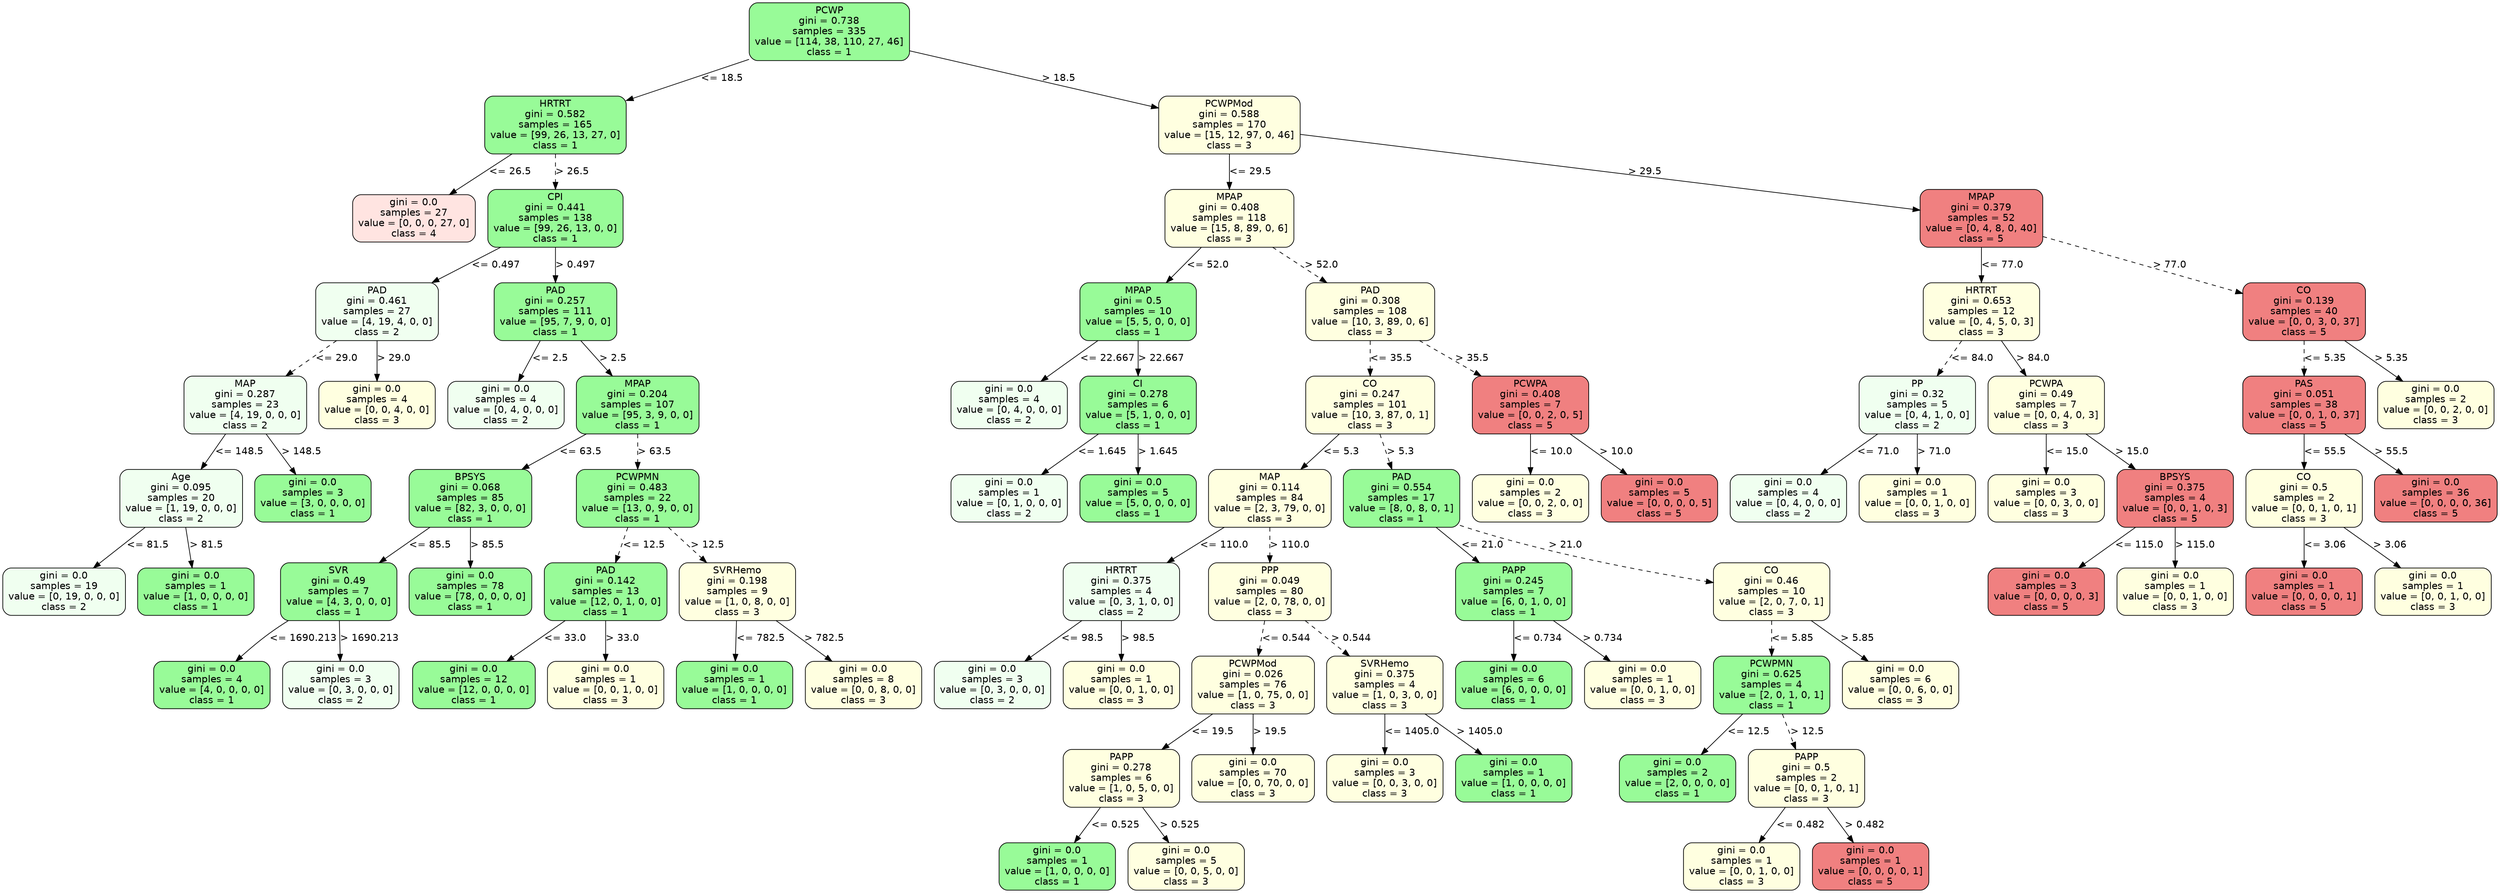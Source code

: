strict digraph Tree {
	graph [bb="0,0,3056,1274"];
	node [color=black,
		fontname=helvetica,
		label="\N",
		shape=box,
		style="filled, rounded"
	];
	edge [fontname=helvetica];
	0	[fillcolor=palegreen,
		height=1.1528,
		label="PCWP\ngini = 0.738\nsamples = 335\nvalue = [114, 38, 110, 27, 46]\nclass = 1",
		pos="1010.5,1232.5",
		width=2.6667];
	1	[fillcolor=palegreen,
		height=1.1528,
		label="HRTRT\ngini = 0.582\nsamples = 165\nvalue = [99, 26, 13, 27, 0]\nclass = 1",
		pos="674.5,1098.5",
		width=2.3611];
	0 -> 1	[label="<= 18.5",
		labelangle=45,
		labeldistance=2.5,
		lp="877,1165.5",
		op="<=",
		param=18.5,
		pos="e,759.64,1132.9 914.22,1193.7 868.68,1175.8 814.5,1154.5 769.17,1136.7",
		style=solid];
	26	[fillcolor=lightyellow,
		height=1.1528,
		label="PCWPMod\ngini = 0.588\nsamples = 170\nvalue = [15, 12, 97, 0, 46]\nclass = 3",
		pos="1501.5,1098.5",
		width=2.3611];
	0 -> 26	[label="> 18.5",
		labelangle=-45,
		labeldistance=2.5,
		lp="1291,1165.5",
		op=">",
		param=18.5,
		pos="e,1416.3,1122.4 1106.6,1205.7 1193.3,1182.4 1320.1,1148.3 1406.5,1125",
		style=solid];
	2	[fillcolor=mistyrose,
		height=0.94444,
		label="gini = 0.0\nsamples = 27\nvalue = [0, 0, 0, 27, 0]\nclass = 4",
		pos="501.5,964.5",
		width=2.0417];
	1 -> 2	[label="<= 26.5",
		lp="617,1031.5",
		op="<=",
		param=26.5,
		pos="e,544.79,998.53 621.18,1056.8 599.44,1040.2 574.4,1021.1 552.86,1004.7",
		style=solid];
	3	[fillcolor=palegreen,
		height=1.1528,
		label="CPI\ngini = 0.441\nsamples = 138\nvalue = [99, 26, 13, 0, 0]\nclass = 1",
		pos="674.5,964.5",
		width=2.25];
	1 -> 3	[label="> 26.5",
		lp="694,1031.5",
		op=">",
		param=26.5,
		pos="e,674.5,1006.3 674.5,1056.8 674.5,1044 674.5,1029.7 674.5,1016.3",
		style=dashed];
	4	[fillcolor=honeydew,
		height=1.1528,
		label="PAD\ngini = 0.461\nsamples = 27\nvalue = [4, 19, 4, 0, 0]\nclass = 2",
		pos="456.5,830.5",
		width=2.0417];
	3 -> 4	[label="<= 0.497",
		lp="600,897.5",
		op="<=",
		param=0.497,
		pos="e,523.64,872.15 607.61,923 583.76,908.56 556.74,892.19 532.2,877.34",
		style=solid];
	11	[fillcolor=palegreen,
		height=1.1528,
		label="PAD\ngini = 0.257\nsamples = 111\nvalue = [95, 7, 9, 0, 0]\nclass = 1",
		pos="674.5,830.5",
		width=2.0417];
	3 -> 11	[label="> 0.497",
		lp="697.5,897.5",
		op=">",
		param=0.497,
		pos="e,674.5,872.27 674.5,922.82 674.5,910.02 674.5,895.73 674.5,882.32",
		style=solid];
	5	[fillcolor=honeydew,
		height=1.1528,
		label="MAP\ngini = 0.287\nsamples = 23\nvalue = [4, 19, 0, 0, 0]\nclass = 2",
		pos="294.5,696.5",
		width=2.0417];
	4 -> 5	[label="<= 29.0",
		lp="404,763.5",
		op="<=",
		param=29.0,
		pos="e,344.26,738.05 406.57,788.82 389.4,774.83 370.03,759.04 352.29,744.59",
		style=dashed];
	10	[fillcolor=lightyellow,
		height=0.94444,
		label="gini = 0.0\nsamples = 4\nvalue = [0, 0, 4, 0, 0]\nclass = 3",
		pos="456.5,696.5",
		width=1.9444];
	4 -> 10	[label="> 29.0",
		lp="476,763.5",
		op=">",
		param=29.0,
		pos="e,456.5,730.74 456.5,788.82 456.5,773.68 456.5,756.44 456.5,741.05",
		style=solid];
	6	[fillcolor=honeydew,
		height=1.1528,
		label="Age\ngini = 0.095\nsamples = 20\nvalue = [1, 19, 0, 0, 0]\nclass = 2",
		pos="217.5,562.5",
		width=2.0417];
	5 -> 6	[label="<= 148.5",
		lp="286,629.5",
		op="<=",
		param=148.5,
		pos="e,241.29,604.27 270.77,654.82 263.08,641.64 254.47,626.89 246.45,613.14",
		style=solid];
	9	[fillcolor=palegreen,
		height=0.94444,
		label="gini = 0.0\nsamples = 3\nvalue = [3, 0, 0, 0, 0]\nclass = 1",
		pos="379.5,562.5",
		width=1.9444];
	5 -> 9	[label="> 148.5",
		lp="363.5,629.5",
		op=">",
		param=148.5,
		pos="e,358.09,596.74 320.7,654.82 330.82,639.1 342.4,621.11 352.59,605.29",
		style=solid];
	7	[fillcolor=honeydew,
		height=0.94444,
		label="gini = 0.0\nsamples = 19\nvalue = [0, 19, 0, 0, 0]\nclass = 2",
		pos="73.5,428.5",
		width=2.0417];
	6 -> 7	[label="<= 81.5",
		lp="174,495.5",
		op="<=",
		param=81.5,
		pos="e,109.77,462.74 173.12,520.82 155.33,504.51 134.89,485.78 117.18,469.54",
		style=solid];
	8	[fillcolor=palegreen,
		height=0.94444,
		label="gini = 0.0\nsamples = 1\nvalue = [1, 0, 0, 0, 0]\nclass = 1",
		pos="235.5,428.5",
		width=1.9444];
	6 -> 8	[label="> 81.5",
		lp="247,495.5",
		op=">",
		param=81.5,
		pos="e,230.97,462.74 223.05,520.82 225.11,505.68 227.46,488.44 229.56,473.05",
		style=solid];
	12	[fillcolor=honeydew,
		height=0.94444,
		label="gini = 0.0\nsamples = 4\nvalue = [0, 4, 0, 0, 0]\nclass = 2",
		pos="614.5,696.5",
		width=1.9444];
	11 -> 12	[label="<= 2.5",
		lp="666.5,763.5",
		op="<=",
		param=2.5,
		pos="e,629.61,730.74 656.01,788.82 648.99,773.39 640.99,755.78 633.89,740.17",
		style=solid];
	13	[fillcolor=palegreen,
		height=1.1528,
		label="MPAP\ngini = 0.204\nsamples = 107\nvalue = [95, 3, 9, 0, 0]\nclass = 1",
		pos="776.5,696.5",
		width=2.0417];
	11 -> 13	[label="> 2.5",
		lp="745,763.5",
		op=">",
		param=2.5,
		pos="e,744.99,738.27 705.94,788.82 716.31,775.39 727.96,760.32 738.75,746.35",
		style=solid];
	14	[fillcolor=palegreen,
		height=1.1528,
		label="BPSYS\ngini = 0.068\nsamples = 85\nvalue = [82, 3, 0, 0, 0]\nclass = 1",
		pos="572.5,562.5",
		width=2.0417];
	13 -> 14	[label="<= 63.5",
		lp="705,629.5",
		op="<=",
		param=63.5,
		pos="e,635.33,604.15 713.91,655 691.79,640.68 666.74,624.48 643.94,609.73",
		style=solid];
	19	[fillcolor=palegreen,
		height=1.1528,
		label="PCWPMN\ngini = 0.483\nsamples = 22\nvalue = [13, 0, 9, 0, 0]\nclass = 1",
		pos="776.5,562.5",
		width=2.0417];
	13 -> 19	[label="> 63.5",
		lp="796,629.5",
		op=">",
		param=63.5,
		pos="e,776.5,604.27 776.5,654.82 776.5,642.02 776.5,627.73 776.5,614.32",
		style=dashed];
	15	[fillcolor=palegreen,
		height=1.1528,
		label="SVR\ngini = 0.49\nsamples = 7\nvalue = [4, 3, 0, 0, 0]\nclass = 1",
		pos="410.5,428.5",
		width=1.9444];
	14 -> 15	[label="<= 85.5",
		lp="520,495.5",
		op="<=",
		param=85.5,
		pos="e,460.26,470.05 522.57,520.82 505.4,506.83 486.03,491.04 468.29,476.59",
		style=solid];
	18	[fillcolor=palegreen,
		height=0.94444,
		label="gini = 0.0\nsamples = 78\nvalue = [78, 0, 0, 0, 0]\nclass = 1",
		pos="572.5,428.5",
		width=2.0417];
	14 -> 18	[label="> 85.5",
		lp="592,495.5",
		op=">",
		param=85.5,
		pos="e,572.5,462.74 572.5,520.82 572.5,505.68 572.5,488.44 572.5,473.05",
		style=solid];
	16	[fillcolor=palegreen,
		height=0.94444,
		label="gini = 0.0\nsamples = 4\nvalue = [4, 0, 0, 0, 0]\nclass = 1",
		pos="254.5,294.5",
		width=1.9444];
	15 -> 16	[label="<= 1690.213",
		lp="369,361.5",
		op="<=",
		param=1690.213,
		pos="e,286.87,328.72 352.95,386.89 345.27,381.05 337.61,374.99 330.5,369 318.29,358.72 305.61,346.94 294.18,335.87",
		style=solid];
	17	[fillcolor=honeydew,
		height=0.94444,
		label="gini = 0.0\nsamples = 3\nvalue = [0, 3, 0, 0, 0]\nclass = 2",
		pos="412.5,294.5",
		width=1.9444];
	15 -> 17	[label="> 1690.213",
		lp="447,361.5",
		op=">",
		param=1690.213,
		pos="e,412,328.74 411.12,386.82 411.35,371.68 411.61,354.44 411.84,339.05",
		style=solid];
	20	[fillcolor=palegreen,
		height=1.1528,
		label="PAD\ngini = 0.142\nsamples = 13\nvalue = [12, 0, 1, 0, 0]\nclass = 1",
		pos="737.5,428.5",
		width=2.0417];
	19 -> 20	[label="<= 12.5",
		lp="782,495.5",
		op="<=",
		param=12.5,
		pos="e,749.55,470.27 764.48,520.82 760.66,507.9 756.39,493.45 752.4,479.92",
		style=dashed];
	23	[fillcolor=lightyellow,
		height=1.1528,
		label="SVRHemo\ngini = 0.198\nsamples = 9\nvalue = [1, 0, 8, 0, 0]\nclass = 3",
		pos="899.5,428.5",
		width=1.9444];
	19 -> 23	[label="> 12.5",
		lp="862,495.5",
		op=">",
		param=12.5,
		pos="e,861.51,470.27 814.41,520.82 827.03,507.27 841.22,492.04 854.34,477.96",
		style=dashed];
	21	[fillcolor=palegreen,
		height=0.94444,
		label="gini = 0.0\nsamples = 12\nvalue = [12, 0, 0, 0, 0]\nclass = 1",
		pos="575.5,294.5",
		width=2.0417];
	20 -> 21	[label="<= 33.0",
		lp="685,361.5",
		op="<=",
		param=33.0,
		pos="e,616.04,328.53 687.57,386.82 667.3,370.3 643.97,351.29 623.86,334.9",
		style=solid];
	22	[fillcolor=lightyellow,
		height=0.94444,
		label="gini = 0.0\nsamples = 1\nvalue = [0, 0, 1, 0, 0]\nclass = 3",
		pos="737.5,294.5",
		width=1.9444];
	20 -> 22	[label="> 33.0",
		lp="757,361.5",
		op=">",
		param=33.0,
		pos="e,737.5,328.74 737.5,386.82 737.5,371.68 737.5,354.44 737.5,339.05",
		style=solid];
	24	[fillcolor=palegreen,
		height=0.94444,
		label="gini = 0.0\nsamples = 1\nvalue = [1, 0, 0, 0, 0]\nclass = 1",
		pos="895.5,294.5",
		width=1.9444];
	23 -> 24	[label="<= 782.5",
		lp="926,361.5",
		op="<=",
		param=782.5,
		pos="e,896.51,328.74 898.27,386.82 897.81,371.68 897.29,354.44 896.82,339.05",
		style=solid];
	25	[fillcolor=lightyellow,
		height=0.94444,
		label="gini = 0.0\nsamples = 8\nvalue = [0, 0, 8, 0, 0]\nclass = 3",
		pos="1053.5,294.5",
		width=1.9444];
	23 -> 25	[label="> 782.5",
		lp="1004.5,361.5",
		op=">",
		param=782.5,
		pos="e,1015,328.53 946.96,386.82 966.15,370.37 988.22,351.46 1007.3,335.12",
		style=solid];
	27	[fillcolor=lightyellow,
		height=1.1528,
		label="MPAP\ngini = 0.408\nsamples = 118\nvalue = [15, 8, 89, 0, 6]\nclass = 3",
		pos="1501.5,964.5",
		width=2.1528];
	26 -> 27	[label="<= 29.5",
		lp="1525,1031.5",
		op="<=",
		param=29.5,
		pos="e,1501.5,1006.3 1501.5,1056.8 1501.5,1044 1501.5,1029.7 1501.5,1016.3",
		style=solid];
	62	[fillcolor=lightcoral,
		height=1.1528,
		label="MPAP\ngini = 0.379\nsamples = 52\nvalue = [0, 4, 8, 0, 40]\nclass = 5",
		pos="2425.5,964.5",
		width=2.0417];
	26 -> 62	[label="> 29.5",
		lp="2011,1031.5",
		op=">",
		param=29.5,
		pos="e,2351.8,976.03 1586.8,1085.3 1763.3,1060.1 2166.8,1002.5 2341.9,977.45",
		style=solid];
	28	[fillcolor=palegreen,
		height=1.1528,
		label="MPAP\ngini = 0.5\nsamples = 10\nvalue = [5, 5, 0, 0, 0]\nclass = 1",
		pos="1390.5,830.5",
		width=1.9444];
	27 -> 28	[label="<= 52.0",
		lp="1473,897.5",
		op="<=",
		param=52.0,
		pos="e,1424.8,872.27 1467.3,922.82 1455.9,909.27 1443.1,894.04 1431.3,879.96",
		style=solid];
	33	[fillcolor=lightyellow,
		height=1.1528,
		label="PAD\ngini = 0.308\nsamples = 108\nvalue = [10, 3, 89, 0, 6]\nclass = 3",
		pos="1675.5,830.5",
		width=2.1528];
	27 -> 33	[label="> 52.0",
		lp="1614,897.5",
		op=">",
		param=52.0,
		pos="e,1622.1,872.05 1555.1,922.82 1573.7,908.7 1594.7,892.76 1613.9,878.2",
		style=dashed];
	29	[fillcolor=honeydew,
		height=0.94444,
		label="gini = 0.0\nsamples = 4\nvalue = [0, 4, 0, 0, 0]\nclass = 2",
		pos="1232.5,696.5",
		width=1.9444];
	28 -> 29	[label="<= 22.667",
		lp="1347.5,763.5",
		op="<=",
		param=22.667,
		pos="e,1272,730.53 1341.8,788.82 1322.1,772.37 1299.5,753.46 1279.9,737.12",
		style=solid];
	30	[fillcolor=palegreen,
		height=1.1528,
		label="CI\ngini = 0.278\nsamples = 6\nvalue = [5, 1, 0, 0, 0]\nclass = 1",
		pos="1390.5,696.5",
		width=1.9444];
	28 -> 30	[label="> 22.667",
		lp="1417.5,763.5",
		op=">",
		param=22.667,
		pos="e,1390.5,738.27 1390.5,788.82 1390.5,776.02 1390.5,761.73 1390.5,748.32",
		style=solid];
	31	[fillcolor=honeydew,
		height=0.94444,
		label="gini = 0.0\nsamples = 1\nvalue = [0, 1, 0, 0, 0]\nclass = 2",
		pos="1232.5,562.5",
		width=1.9444];
	30 -> 31	[label="<= 1.645",
		lp="1344,629.5",
		op="<=",
		param=1.645,
		pos="e,1272,596.53 1341.8,654.82 1322.1,638.37 1299.5,619.46 1279.9,603.12",
		style=solid];
	32	[fillcolor=palegreen,
		height=0.94444,
		label="gini = 0.0\nsamples = 5\nvalue = [5, 0, 0, 0, 0]\nclass = 1",
		pos="1390.5,562.5",
		width=1.9444];
	30 -> 32	[label="> 1.645",
		lp="1413.5,629.5",
		op=">",
		param=1.645,
		pos="e,1390.5,596.74 1390.5,654.82 1390.5,639.68 1390.5,622.44 1390.5,607.05",
		style=solid];
	34	[fillcolor=lightyellow,
		height=1.1528,
		label="CO\ngini = 0.247\nsamples = 101\nvalue = [10, 3, 87, 0, 1]\nclass = 3",
		pos="1675.5,696.5",
		width=2.1528];
	33 -> 34	[label="<= 35.5",
		lp="1699,763.5",
		op="<=",
		param=35.5,
		pos="e,1675.5,738.27 1675.5,788.82 1675.5,776.02 1675.5,761.73 1675.5,748.32",
		style=dashed];
	59	[fillcolor=lightcoral,
		height=1.1528,
		label="PCWPA\ngini = 0.408\nsamples = 7\nvalue = [0, 0, 2, 0, 5]\nclass = 5",
		pos="1872.5,696.5",
		width=1.9444];
	33 -> 59	[label="> 35.5",
		lp="1800,763.5",
		op=">",
		param=35.5,
		pos="e,1811.8,738.15 1735.9,789 1757.3,774.68 1781.5,758.48 1803.5,743.73",
		style=dashed];
	35	[fillcolor=lightyellow,
		height=1.1528,
		label="MAP\ngini = 0.114\nsamples = 84\nvalue = [2, 3, 79, 0, 0]\nclass = 3",
		pos="1552.5,562.5",
		width=2.0417];
	34 -> 35	[label="<= 5.3",
		lp="1638.5,629.5",
		op="<=",
		param=5.3,
		pos="e,1590.5,604.27 1637.6,654.82 1625,641.27 1610.8,626.04 1597.7,611.96",
		style=solid];
	48	[fillcolor=palegreen,
		height=1.1528,
		label="PAD\ngini = 0.554\nsamples = 17\nvalue = [8, 0, 8, 0, 1]\nclass = 1",
		pos="1714.5,562.5",
		width=1.9444];
	34 -> 48	[label="> 5.3",
		lp="1712,629.5",
		op=">",
		param=5.3,
		pos="e,1702.5,604.27 1687.5,654.82 1691.3,641.9 1695.6,627.45 1699.6,613.92",
		style=dashed];
	36	[fillcolor=honeydew,
		height=1.1528,
		label="HRTRT\ngini = 0.375\nsamples = 4\nvalue = [0, 3, 1, 0, 0]\nclass = 2",
		pos="1369.5,428.5",
		width=1.9444];
	35 -> 36	[label="<= 110.0",
		lp="1494,495.5",
		op="<=",
		param=110.0,
		pos="e,1425.7,470.05 1496.1,520.82 1476.4,506.64 1454.2,490.62 1434,476",
		style=solid];
	39	[fillcolor=lightyellow,
		height=1.1528,
		label="PPP\ngini = 0.049\nsamples = 80\nvalue = [2, 0, 78, 0, 0]\nclass = 3",
		pos="1552.5,428.5",
		width=2.0417];
	35 -> 39	[label="> 110.0",
		lp="1575.5,495.5",
		op=">",
		param=110.0,
		pos="e,1552.5,470.27 1552.5,520.82 1552.5,508.02 1552.5,493.73 1552.5,480.32",
		style=dashed];
	37	[fillcolor=honeydew,
		height=0.94444,
		label="gini = 0.0\nsamples = 3\nvalue = [0, 3, 0, 0, 0]\nclass = 2",
		pos="1211.5,294.5",
		width=1.9444];
	36 -> 37	[label="<= 98.5",
		lp="1319,361.5",
		op="<=",
		param=98.5,
		pos="e,1251,328.53 1320.8,386.82 1301.1,370.37 1278.5,351.46 1258.9,335.12",
		style=solid];
	38	[fillcolor=lightyellow,
		height=0.94444,
		label="gini = 0.0\nsamples = 1\nvalue = [0, 0, 1, 0, 0]\nclass = 3",
		pos="1369.5,294.5",
		width=1.9444];
	36 -> 38	[label="> 98.5",
		lp="1389,361.5",
		op=">",
		param=98.5,
		pos="e,1369.5,328.74 1369.5,386.82 1369.5,371.68 1369.5,354.44 1369.5,339.05",
		style=solid];
	40	[fillcolor=lightyellow,
		height=1.1528,
		label="PCWPMod\ngini = 0.026\nsamples = 76\nvalue = [1, 0, 75, 0, 0]\nclass = 3",
		pos="1531.5,294.5",
		width=2.0417];
	39 -> 40	[label="<= 0.544",
		lp="1571,361.5",
		op="<=",
		param=0.544,
		pos="e,1538,336.27 1546,386.82 1544,374.02 1541.7,359.73 1539.6,346.32",
		style=dashed];
	45	[fillcolor=lightyellow,
		height=1.1528,
		label="SVRHemo\ngini = 0.375\nsamples = 4\nvalue = [1, 0, 3, 0, 0]\nclass = 3",
		pos="1693.5,294.5",
		width=1.9444];
	39 -> 45	[label="> 0.544",
		lp="1650.5,361.5",
		op=">",
		param=0.544,
		pos="e,1649.9,336.27 1596,386.82 1610.7,373.02 1627.3,357.48 1642.6,343.18",
		style=dashed];
	41	[fillcolor=lightyellow,
		height=1.1528,
		label="PAPP\ngini = 0.278\nsamples = 6\nvalue = [1, 0, 5, 0, 0]\nclass = 3",
		pos="1369.5,160.5",
		width=1.9444];
	40 -> 41	[label="<= 19.5",
		lp="1479,227.5",
		op="<=",
		param=19.5,
		pos="e,1419.3,202.05 1481.6,252.82 1464.4,238.83 1445,223.04 1427.3,208.59",
		style=solid];
	44	[fillcolor=lightyellow,
		height=0.94444,
		label="gini = 0.0\nsamples = 70\nvalue = [0, 0, 70, 0, 0]\nclass = 3",
		pos="1531.5,160.5",
		width=2.0417];
	40 -> 44	[label="> 19.5",
		lp="1551,227.5",
		op=">",
		param=19.5,
		pos="e,1531.5,194.74 1531.5,252.82 1531.5,237.68 1531.5,220.44 1531.5,205.05",
		style=solid];
	42	[fillcolor=palegreen,
		height=0.94444,
		label="gini = 0.0\nsamples = 1\nvalue = [1, 0, 0, 0, 0]\nclass = 1",
		pos="1290.5,34",
		width=1.9444];
	41 -> 42	[label="<= 0.525",
		lp="1360,93.5",
		op="<=",
		param=0.525,
		pos="e,1311.7,68.379 1343.6,118.73 1335.1,105.35 1325.7,90.465 1317.1,76.995",
		style=solid];
	43	[fillcolor=lightyellow,
		height=0.94444,
		label="gini = 0.0\nsamples = 5\nvalue = [0, 0, 5, 0, 0]\nclass = 3",
		pos="1448.5,34",
		width=1.9444];
	41 -> 43	[label="> 0.525",
		lp="1439.5,93.5",
		op=">",
		param=0.525,
		pos="e,1427.3,68.379 1395.4,118.73 1403.9,105.35 1413.3,90.465 1421.9,76.995",
		style=solid];
	46	[fillcolor=lightyellow,
		height=0.94444,
		label="gini = 0.0\nsamples = 3\nvalue = [0, 0, 3, 0, 0]\nclass = 3",
		pos="1693.5,160.5",
		width=1.9444];
	45 -> 46	[label="<= 1405.0",
		lp="1724.5,227.5",
		op="<=",
		param=1405.0,
		pos="e,1693.5,194.74 1693.5,252.82 1693.5,237.68 1693.5,220.44 1693.5,205.05",
		style=solid];
	47	[fillcolor=palegreen,
		height=0.94444,
		label="gini = 0.0\nsamples = 1\nvalue = [1, 0, 0, 0, 0]\nclass = 1",
		pos="1851.5,160.5",
		width=1.9444];
	45 -> 47	[label="> 1405.0",
		lp="1804.5,227.5",
		op=">",
		param=1405.0,
		pos="e,1812,194.53 1742.2,252.82 1761.9,236.37 1784.5,217.46 1804.1,201.12",
		style=solid];
	49	[fillcolor=palegreen,
		height=1.1528,
		label="PAPP\ngini = 0.245\nsamples = 7\nvalue = [6, 0, 1, 0, 0]\nclass = 1",
		pos="1851.5,428.5",
		width=1.9444];
	48 -> 49	[label="<= 21.0",
		lp="1811,495.5",
		op="<=",
		param=21.0,
		pos="e,1809.2,470.27 1756.7,520.82 1770.9,507.14 1786.9,491.76 1801.6,477.57",
		style=solid];
	52	[fillcolor=lightyellow,
		height=1.1528,
		label="CO\ngini = 0.46\nsamples = 10\nvalue = [2, 0, 7, 0, 1]\nclass = 3",
		pos="2167.5,428.5",
		width=1.9444];
	48 -> 52	[label="> 21.0",
		lp="1914,495.5",
		op=">",
		param=21.0,
		pos="e,2097.5,441.56 1784.8,524.45 1787.7,523.23 1790.6,522.08 1793.5,521 1892,484.3 2010.5,458.17 2087.4,443.47",
		style=dashed];
	50	[fillcolor=palegreen,
		height=0.94444,
		label="gini = 0.0\nsamples = 6\nvalue = [6, 0, 0, 0, 0]\nclass = 1",
		pos="1851.5,294.5",
		width=1.9444];
	49 -> 50	[label="<= 0.734",
		lp="1879,361.5",
		op="<=",
		param=0.734,
		pos="e,1851.5,328.74 1851.5,386.82 1851.5,371.68 1851.5,354.44 1851.5,339.05",
		style=solid];
	51	[fillcolor=lightyellow,
		height=0.94444,
		label="gini = 0.0\nsamples = 1\nvalue = [0, 0, 1, 0, 0]\nclass = 3",
		pos="2009.5,294.5",
		width=1.9444];
	49 -> 51	[label="> 0.734",
		lp="1958.5,361.5",
		op=">",
		param=0.734,
		pos="e,1970,328.53 1900.2,386.82 1919.9,370.37 1942.5,351.46 1962.1,335.12",
		style=solid];
	53	[fillcolor=palegreen,
		height=1.1528,
		label="PCWPMN\ngini = 0.625\nsamples = 4\nvalue = [2, 0, 1, 0, 1]\nclass = 1",
		pos="2167.5,294.5",
		width=1.9444];
	52 -> 53	[label="<= 5.85",
		lp="2191,361.5",
		op="<=",
		param=5.85,
		pos="e,2167.5,336.27 2167.5,386.82 2167.5,374.02 2167.5,359.73 2167.5,346.32",
		style=dashed];
	58	[fillcolor=lightyellow,
		height=0.94444,
		label="gini = 0.0\nsamples = 6\nvalue = [0, 0, 6, 0, 0]\nclass = 3",
		pos="2325.5,294.5",
		width=1.9444];
	52 -> 58	[label="> 5.85",
		lp="2271,361.5",
		op=">",
		param=5.85,
		pos="e,2286,328.53 2216.2,386.82 2235.9,370.37 2258.5,351.46 2278.1,335.12",
		style=solid];
	54	[fillcolor=palegreen,
		height=0.94444,
		label="gini = 0.0\nsamples = 2\nvalue = [2, 0, 0, 0, 0]\nclass = 1",
		pos="2053.5,160.5",
		width=1.9444];
	53 -> 54	[label="<= 12.5",
		lp="2138,227.5",
		op="<=",
		param=12.5,
		pos="e,2082.2,194.74 2132.4,252.82 2118.5,236.8 2102.7,218.45 2088.8,202.41",
		style=solid];
	55	[fillcolor=lightyellow,
		height=1.1528,
		label="PAPP\ngini = 0.5\nsamples = 2\nvalue = [0, 0, 1, 0, 1]\nclass = 3",
		pos="2211.5,160.5",
		width=1.9444];
	53 -> 55	[label="> 12.5",
		lp="2211,227.5",
		op=">",
		param=12.5,
		pos="e,2197.9,202.27 2181.1,252.82 2185.4,239.9 2190.2,225.45 2194.7,211.92",
		style=dashed];
	56	[fillcolor=lightyellow,
		height=0.94444,
		label="gini = 0.0\nsamples = 1\nvalue = [0, 0, 1, 0, 0]\nclass = 3",
		pos="2132.5,34",
		width=1.9444];
	55 -> 56	[label="<= 0.482",
		lp="2202,93.5",
		op="<=",
		param=0.482,
		pos="e,2153.7,68.379 2185.6,118.73 2177.1,105.35 2167.7,90.465 2159.1,76.995",
		style=solid];
	57	[fillcolor=lightcoral,
		height=0.94444,
		label="gini = 0.0\nsamples = 1\nvalue = [0, 0, 0, 0, 1]\nclass = 5",
		pos="2290.5,34",
		width=1.9444];
	55 -> 57	[label="> 0.482",
		lp="2281.5,93.5",
		op=">",
		param=0.482,
		pos="e,2269.3,68.379 2237.4,118.73 2245.9,105.35 2255.3,90.465 2263.9,76.995",
		style=solid];
	60	[fillcolor=lightyellow,
		height=0.94444,
		label="gini = 0.0\nsamples = 2\nvalue = [0, 0, 2, 0, 0]\nclass = 3",
		pos="1872.5,562.5",
		width=1.9444];
	59 -> 60	[label="<= 10.0",
		lp="1896,629.5",
		op="<=",
		param=10.0,
		pos="e,1872.5,596.74 1872.5,654.82 1872.5,639.68 1872.5,622.44 1872.5,607.05",
		style=solid];
	61	[fillcolor=lightcoral,
		height=0.94444,
		label="gini = 0.0\nsamples = 5\nvalue = [0, 0, 0, 0, 5]\nclass = 5",
		pos="2030.5,562.5",
		width=1.9444];
	59 -> 61	[label="> 10.0",
		lp="1976,629.5",
		op=">",
		param=10.0,
		pos="e,1991,596.53 1921.2,654.82 1940.9,638.37 1963.5,619.46 1983.1,603.12",
		style=solid];
	63	[fillcolor=lightyellow,
		height=1.1528,
		label="HRTRT\ngini = 0.653\nsamples = 12\nvalue = [0, 4, 5, 0, 3]\nclass = 3",
		pos="2425.5,830.5",
		width=1.9444];
	62 -> 63	[label="<= 77.0",
		lp="2449,897.5",
		op="<=",
		param=77.0,
		pos="e,2425.5,872.27 2425.5,922.82 2425.5,910.02 2425.5,895.73 2425.5,882.32",
		style=solid];
	72	[fillcolor=lightcoral,
		height=1.1528,
		label="CO\ngini = 0.139\nsamples = 40\nvalue = [0, 0, 3, 0, 37]\nclass = 5",
		pos="2820.5,830.5",
		width=2.0417];
	62 -> 72	[label="> 77.0",
		lp="2655,897.5",
		op=">",
		param=77.0,
		pos="e,2746.7,856.16 2499.3,938.83 2566.8,916.27 2666.6,882.94 2737,859.42",
		style=dashed];
	64	[fillcolor=honeydew,
		height=1.1528,
		label="PP\ngini = 0.32\nsamples = 5\nvalue = [0, 4, 1, 0, 0]\nclass = 2",
		pos="2346.5,696.5",
		width=1.9444];
	63 -> 64	[label="<= 84.0",
		lp="2412,763.5",
		op="<=",
		param=84.0,
		pos="e,2370.9,738.27 2401.2,788.82 2393.3,775.64 2384.4,760.89 2376.2,747.14",
		style=dashed];
	67	[fillcolor=lightyellow,
		height=1.1528,
		label="PCWPA\ngini = 0.49\nsamples = 7\nvalue = [0, 0, 4, 0, 3]\nclass = 3",
		pos="2504.5,696.5",
		width=1.9444];
	63 -> 67	[label="> 84.0",
		lp="2487,763.5",
		op=">",
		param=84.0,
		pos="e,2480.1,738.27 2449.8,788.82 2457.7,775.64 2466.6,760.89 2474.8,747.14",
		style=solid];
	65	[fillcolor=honeydew,
		height=0.94444,
		label="gini = 0.0\nsamples = 4\nvalue = [0, 4, 0, 0, 0]\nclass = 2",
		pos="2188.5,562.5",
		width=1.9444];
	64 -> 65	[label="<= 71.0",
		lp="2296,629.5",
		op="<=",
		param=71.0,
		pos="e,2228,596.53 2297.8,654.82 2278.1,638.37 2255.5,619.46 2235.9,603.12",
		style=solid];
	66	[fillcolor=lightyellow,
		height=0.94444,
		label="gini = 0.0\nsamples = 1\nvalue = [0, 0, 1, 0, 0]\nclass = 3",
		pos="2346.5,562.5",
		width=1.9444];
	64 -> 66	[label="> 71.0",
		lp="2366,629.5",
		op=">",
		param=71.0,
		pos="e,2346.5,596.74 2346.5,654.82 2346.5,639.68 2346.5,622.44 2346.5,607.05",
		style=solid];
	68	[fillcolor=lightyellow,
		height=0.94444,
		label="gini = 0.0\nsamples = 3\nvalue = [0, 0, 3, 0, 0]\nclass = 3",
		pos="2504.5,562.5",
		width=1.9444];
	67 -> 68	[label="<= 15.0",
		lp="2528,629.5",
		op="<=",
		param=15.0,
		pos="e,2504.5,596.74 2504.5,654.82 2504.5,639.68 2504.5,622.44 2504.5,607.05",
		style=solid];
	69	[fillcolor=lightcoral,
		height=1.1528,
		label="BPSYS\ngini = 0.375\nsamples = 4\nvalue = [0, 0, 1, 0, 3]\nclass = 5",
		pos="2662.5,562.5",
		width=1.9444];
	67 -> 69	[label="> 15.0",
		lp="2608,629.5",
		op=">",
		param=15.0,
		pos="e,2614,604.05 2553.2,654.82 2569.9,640.83 2588.8,625.04 2606.1,610.59",
		style=solid];
	70	[fillcolor=lightcoral,
		height=0.94444,
		label="gini = 0.0\nsamples = 3\nvalue = [0, 0, 0, 0, 3]\nclass = 5",
		pos="2504.5,428.5",
		width=1.9444];
	69 -> 70	[label="<= 115.0",
		lp="2616,495.5",
		op="<=",
		param=115.0,
		pos="e,2544,462.53 2613.8,520.82 2594.1,504.37 2571.5,485.46 2551.9,469.12",
		style=solid];
	71	[fillcolor=lightyellow,
		height=0.94444,
		label="gini = 0.0\nsamples = 1\nvalue = [0, 0, 1, 0, 0]\nclass = 3",
		pos="2662.5,428.5",
		width=1.9444];
	69 -> 71	[label="> 115.0",
		lp="2685.5,495.5",
		op=">",
		param=115.0,
		pos="e,2662.5,462.74 2662.5,520.82 2662.5,505.68 2662.5,488.44 2662.5,473.05",
		style=solid];
	73	[fillcolor=lightcoral,
		height=1.1528,
		label="PAS\ngini = 0.051\nsamples = 38\nvalue = [0, 0, 1, 0, 37]\nclass = 5",
		pos="2820.5,696.5",
		width=2.0417];
	72 -> 73	[label="<= 5.35",
		lp="2844,763.5",
		op="<=",
		param=5.35,
		pos="e,2820.5,738.27 2820.5,788.82 2820.5,776.02 2820.5,761.73 2820.5,748.32",
		style=dashed];
	78	[fillcolor=lightyellow,
		height=0.94444,
		label="gini = 0.0\nsamples = 2\nvalue = [0, 0, 2, 0, 0]\nclass = 3",
		pos="2982.5,696.5",
		width=1.9444];
	72 -> 78	[label="> 5.35",
		lp="2926,763.5",
		op=">",
		param=5.35,
		pos="e,2942,730.53 2870.4,788.82 2890.7,772.3 2914,753.29 2934.1,736.9",
		style=solid];
	74	[fillcolor=lightyellow,
		height=1.1528,
		label="CO\ngini = 0.5\nsamples = 2\nvalue = [0, 0, 1, 0, 1]\nclass = 3",
		pos="2820.5,562.5",
		width=1.9444];
	73 -> 74	[label="<= 55.5",
		lp="2844,629.5",
		op="<=",
		param=55.5,
		pos="e,2820.5,604.27 2820.5,654.82 2820.5,642.02 2820.5,627.73 2820.5,614.32",
		style=solid];
	77	[fillcolor=lightcoral,
		height=0.94444,
		label="gini = 0.0\nsamples = 36\nvalue = [0, 0, 0, 0, 36]\nclass = 5",
		pos="2982.5,562.5",
		width=2.0417];
	73 -> 77	[label="> 55.5",
		lp="2926,629.5",
		op=">",
		param=55.5,
		pos="e,2942,596.53 2870.4,654.82 2890.7,638.3 2914,619.29 2934.1,602.9",
		style=solid];
	75	[fillcolor=lightcoral,
		height=0.94444,
		label="gini = 0.0\nsamples = 1\nvalue = [0, 0, 0, 0, 1]\nclass = 5",
		pos="2820.5,428.5",
		width=1.9444];
	74 -> 75	[label="<= 3.06",
		lp="2844,495.5",
		op="<=",
		param=3.06,
		pos="e,2820.5,462.74 2820.5,520.82 2820.5,505.68 2820.5,488.44 2820.5,473.05",
		style=solid];
	76	[fillcolor=lightyellow,
		height=0.94444,
		label="gini = 0.0\nsamples = 1\nvalue = [0, 0, 1, 0, 0]\nclass = 3",
		pos="2978.5,428.5",
		width=1.9444];
	74 -> 76	[label="> 3.06",
		lp="2924,495.5",
		op=">",
		param=3.06,
		pos="e,2939,462.53 2869.2,520.82 2888.9,504.37 2911.5,485.46 2931.1,469.12",
		style=solid];
}
